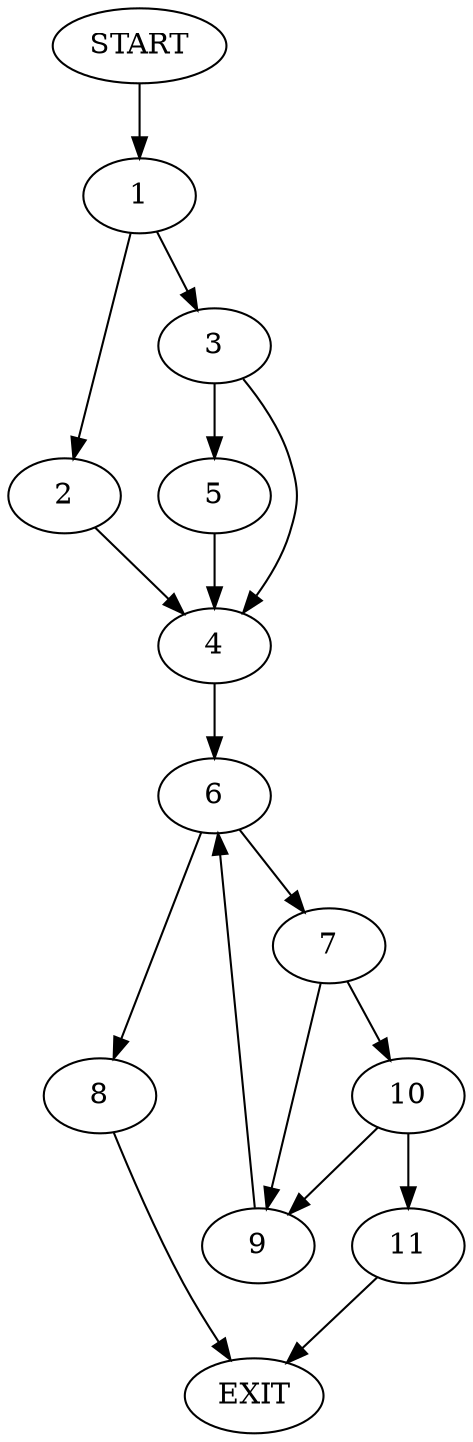 digraph {
0 [label="START"]
12 [label="EXIT"]
0 -> 1
1 -> 2
1 -> 3
2 -> 4
3 -> 4
3 -> 5
4 -> 6
5 -> 4
6 -> 7
6 -> 8
8 -> 12
7 -> 9
7 -> 10
9 -> 6
10 -> 9
10 -> 11
11 -> 12
}
